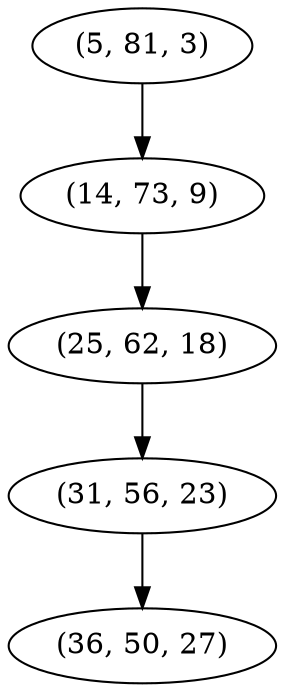 digraph tree {
    "(5, 81, 3)";
    "(14, 73, 9)";
    "(25, 62, 18)";
    "(31, 56, 23)";
    "(36, 50, 27)";
    "(5, 81, 3)" -> "(14, 73, 9)";
    "(14, 73, 9)" -> "(25, 62, 18)";
    "(25, 62, 18)" -> "(31, 56, 23)";
    "(31, 56, 23)" -> "(36, 50, 27)";
}
